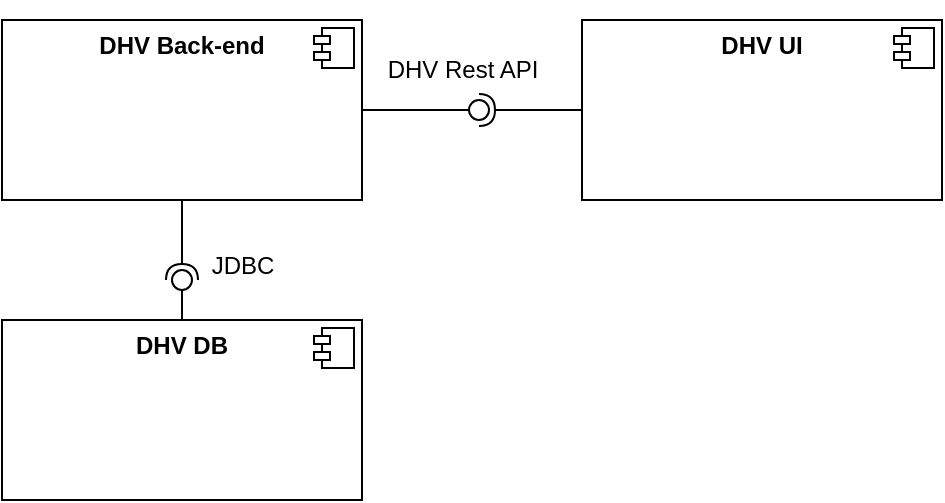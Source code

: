 <mxfile version="22.1.18" type="device">
  <diagram name="Page-1" id="URvYjMWKgnh8QKA0hp6b">
    <mxGraphModel dx="1026" dy="693" grid="1" gridSize="10" guides="1" tooltips="1" connect="1" arrows="1" fold="1" page="1" pageScale="1" pageWidth="827" pageHeight="1169" math="0" shadow="0">
      <root>
        <mxCell id="0" />
        <mxCell id="1" parent="0" />
        <mxCell id="0_lUwLyO8Jluar2-cuf8-1" value="&lt;p style=&quot;margin:0px;margin-top:6px;text-align:center;&quot;&gt;&lt;b&gt;DHV UI&lt;/b&gt;&lt;/p&gt;" style="align=left;overflow=fill;html=1;dropTarget=0;whiteSpace=wrap;" vertex="1" parent="1">
          <mxGeometry x="460" y="160" width="180" height="90" as="geometry" />
        </mxCell>
        <mxCell id="0_lUwLyO8Jluar2-cuf8-2" value="" style="shape=component;jettyWidth=8;jettyHeight=4;" vertex="1" parent="0_lUwLyO8Jluar2-cuf8-1">
          <mxGeometry x="1" width="20" height="20" relative="1" as="geometry">
            <mxPoint x="-24" y="4" as="offset" />
          </mxGeometry>
        </mxCell>
        <mxCell id="0_lUwLyO8Jluar2-cuf8-4" value="&lt;p style=&quot;margin:0px;margin-top:6px;text-align:center;&quot;&gt;&lt;b&gt;DHV Back-end&lt;/b&gt;&lt;/p&gt;" style="align=left;overflow=fill;html=1;dropTarget=0;whiteSpace=wrap;" vertex="1" parent="1">
          <mxGeometry x="170" y="160" width="180" height="90" as="geometry" />
        </mxCell>
        <mxCell id="0_lUwLyO8Jluar2-cuf8-5" value="" style="shape=component;jettyWidth=8;jettyHeight=4;" vertex="1" parent="0_lUwLyO8Jluar2-cuf8-4">
          <mxGeometry x="1" width="20" height="20" relative="1" as="geometry">
            <mxPoint x="-24" y="4" as="offset" />
          </mxGeometry>
        </mxCell>
        <mxCell id="0_lUwLyO8Jluar2-cuf8-8" value="" style="ellipse;whiteSpace=wrap;html=1;align=center;aspect=fixed;fillColor=none;strokeColor=none;resizable=0;perimeter=centerPerimeter;rotatable=0;allowArrows=0;points=[];outlineConnect=1;" vertex="1" parent="1">
          <mxGeometry x="350" y="150" width="10" height="10" as="geometry" />
        </mxCell>
        <mxCell id="0_lUwLyO8Jluar2-cuf8-14" value="" style="rounded=0;orthogonalLoop=1;jettySize=auto;html=1;endArrow=halfCircle;endFill=0;endSize=6;strokeWidth=1;sketch=0;exitX=0;exitY=0.5;exitDx=0;exitDy=0;" edge="1" target="0_lUwLyO8Jluar2-cuf8-16" parent="1" source="0_lUwLyO8Jluar2-cuf8-1">
          <mxGeometry relative="1" as="geometry">
            <mxPoint x="130" y="345" as="sourcePoint" />
          </mxGeometry>
        </mxCell>
        <mxCell id="0_lUwLyO8Jluar2-cuf8-15" value="" style="rounded=0;orthogonalLoop=1;jettySize=auto;html=1;endArrow=oval;endFill=0;sketch=0;sourcePerimeterSpacing=0;targetPerimeterSpacing=0;endSize=10;exitX=1;exitY=0.5;exitDx=0;exitDy=0;" edge="1" target="0_lUwLyO8Jluar2-cuf8-16" parent="1" source="0_lUwLyO8Jluar2-cuf8-4">
          <mxGeometry relative="1" as="geometry">
            <mxPoint x="90" y="345" as="sourcePoint" />
          </mxGeometry>
        </mxCell>
        <mxCell id="0_lUwLyO8Jluar2-cuf8-16" value="" style="ellipse;whiteSpace=wrap;html=1;align=center;aspect=fixed;fillColor=none;strokeColor=none;resizable=0;perimeter=centerPerimeter;rotatable=0;allowArrows=0;points=[];outlineConnect=1;" vertex="1" parent="1">
          <mxGeometry x="403.5" y="200" width="10" height="10" as="geometry" />
        </mxCell>
        <mxCell id="0_lUwLyO8Jluar2-cuf8-17" value="DHV Rest API" style="text;html=1;align=center;verticalAlign=middle;resizable=0;points=[];autosize=1;strokeColor=none;fillColor=none;" vertex="1" parent="1">
          <mxGeometry x="350" y="170" width="100" height="30" as="geometry" />
        </mxCell>
        <mxCell id="0_lUwLyO8Jluar2-cuf8-18" value="&lt;p style=&quot;margin:0px;margin-top:6px;text-align:center;&quot;&gt;&lt;b&gt;DHV DB&lt;/b&gt;&lt;/p&gt;" style="align=left;overflow=fill;html=1;dropTarget=0;whiteSpace=wrap;" vertex="1" parent="1">
          <mxGeometry x="170" y="310" width="180" height="90" as="geometry" />
        </mxCell>
        <mxCell id="0_lUwLyO8Jluar2-cuf8-19" value="" style="shape=component;jettyWidth=8;jettyHeight=4;" vertex="1" parent="0_lUwLyO8Jluar2-cuf8-18">
          <mxGeometry x="1" width="20" height="20" relative="1" as="geometry">
            <mxPoint x="-24" y="4" as="offset" />
          </mxGeometry>
        </mxCell>
        <mxCell id="0_lUwLyO8Jluar2-cuf8-20" value="" style="rounded=0;orthogonalLoop=1;jettySize=auto;html=1;endArrow=halfCircle;endFill=0;endSize=6;strokeWidth=1;sketch=0;exitX=0.5;exitY=1;exitDx=0;exitDy=0;" edge="1" parent="1" source="0_lUwLyO8Jluar2-cuf8-4">
          <mxGeometry relative="1" as="geometry">
            <mxPoint x="430" y="355" as="sourcePoint" />
            <mxPoint x="260" y="290" as="targetPoint" />
          </mxGeometry>
        </mxCell>
        <mxCell id="0_lUwLyO8Jluar2-cuf8-21" value="" style="rounded=0;orthogonalLoop=1;jettySize=auto;html=1;endArrow=oval;endFill=0;sketch=0;sourcePerimeterSpacing=0;targetPerimeterSpacing=0;endSize=10;exitX=0.5;exitY=0;exitDx=0;exitDy=0;" edge="1" parent="1" source="0_lUwLyO8Jluar2-cuf8-18">
          <mxGeometry relative="1" as="geometry">
            <mxPoint x="390" y="355" as="sourcePoint" />
            <mxPoint x="260" y="290" as="targetPoint" />
          </mxGeometry>
        </mxCell>
        <mxCell id="0_lUwLyO8Jluar2-cuf8-22" value="" style="ellipse;whiteSpace=wrap;html=1;align=center;aspect=fixed;fillColor=none;strokeColor=none;resizable=0;perimeter=centerPerimeter;rotatable=0;allowArrows=0;points=[];outlineConnect=1;" vertex="1" parent="1">
          <mxGeometry x="405" y="350" width="10" height="10" as="geometry" />
        </mxCell>
        <mxCell id="0_lUwLyO8Jluar2-cuf8-23" value="JDBC" style="text;html=1;align=center;verticalAlign=middle;resizable=0;points=[];autosize=1;strokeColor=none;fillColor=none;" vertex="1" parent="1">
          <mxGeometry x="265" y="268" width="50" height="30" as="geometry" />
        </mxCell>
      </root>
    </mxGraphModel>
  </diagram>
</mxfile>
